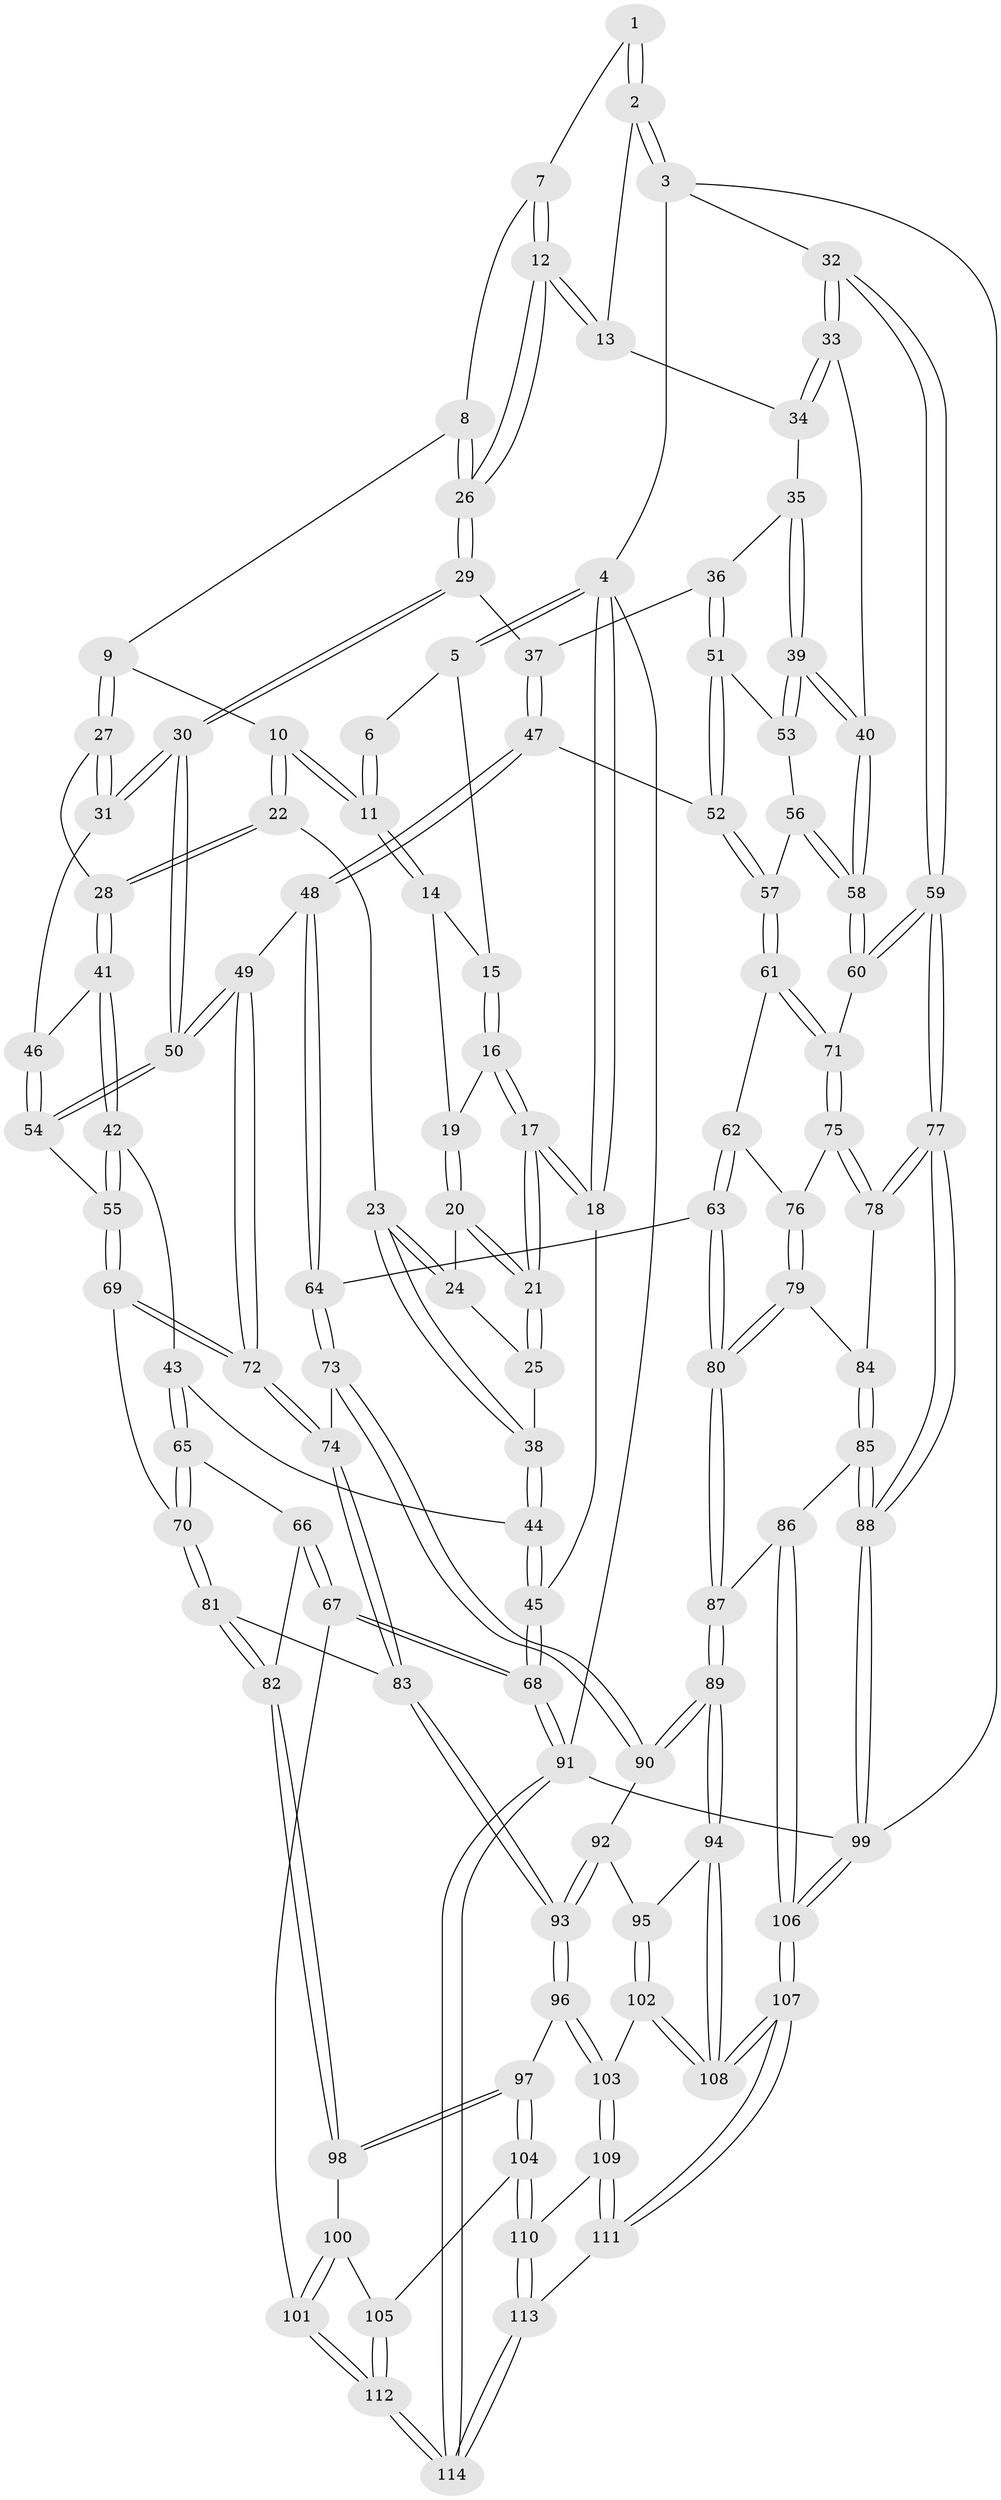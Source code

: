 // coarse degree distribution, {4: 0.4084507042253521, 6: 0.09859154929577464, 8: 0.014084507042253521, 5: 0.4084507042253521, 3: 0.07042253521126761}
// Generated by graph-tools (version 1.1) at 2025/42/03/06/25 10:42:27]
// undirected, 114 vertices, 282 edges
graph export_dot {
graph [start="1"]
  node [color=gray90,style=filled];
  1 [pos="+0.34911892827122176+0"];
  2 [pos="+0.8887630249026851+0"];
  3 [pos="+1+0"];
  4 [pos="+0+0"];
  5 [pos="+0+0"];
  6 [pos="+0.3449849361788853+0"];
  7 [pos="+0.3866272139848584+0"];
  8 [pos="+0.44443959869346816+0.1548176628073553"];
  9 [pos="+0.40863801079309975+0.18750407303393118"];
  10 [pos="+0.2322908580498786+0.1542394645768883"];
  11 [pos="+0.22064591797948724+0.10406539143696597"];
  12 [pos="+0.6620701531047708+0.16349410128413974"];
  13 [pos="+0.7891113137060193+0.048231480186201735"];
  14 [pos="+0.14623366509469068+0.10047641784401419"];
  15 [pos="+0.033957814544721805+0.0015851028008607437"];
  16 [pos="+0.036901026602645604+0.12726162315191336"];
  17 [pos="+0+0.20554225164914355"];
  18 [pos="+0+0.2070309981647937"];
  19 [pos="+0.0714960950232322+0.14934516292866654"];
  20 [pos="+0.0721480461821115+0.19365548106639902"];
  21 [pos="+0+0.21258331208412298"];
  22 [pos="+0.20920853434426875+0.24197253134397448"];
  23 [pos="+0.1468873791102413+0.2571211624893456"];
  24 [pos="+0.07222313557198157+0.1938057093190536"];
  25 [pos="+0.018182348259331207+0.26439675696957887"];
  26 [pos="+0.6263062235324636+0.20700513249161143"];
  27 [pos="+0.3897650159639914+0.25698157583270803"];
  28 [pos="+0.26676537984682586+0.315381618957676"];
  29 [pos="+0.6225286480286311+0.26481695004238254"];
  30 [pos="+0.5189071607002835+0.3659233610695995"];
  31 [pos="+0.4602948198109298+0.35504757287896305"];
  32 [pos="+1+0.35242411301108156"];
  33 [pos="+1+0.3571998959926155"];
  34 [pos="+0.7978151545330588+0.06561742079836243"];
  35 [pos="+0.8207404581067616+0.2848206522865292"];
  36 [pos="+0.7340131037610287+0.36651345807625707"];
  37 [pos="+0.6916938471406986+0.34439832640189"];
  38 [pos="+0.08453042409737446+0.3255563042478411"];
  39 [pos="+0.9496766352391333+0.3907341217502951"];
  40 [pos="+0.9575937127454617+0.39189765671581844"];
  41 [pos="+0.2672196022907713+0.32390278816134066"];
  42 [pos="+0.23023171712360677+0.41621575153259155"];
  43 [pos="+0.09208081427202867+0.45901114737027987"];
  44 [pos="+0.057246933242758806+0.44032587610523677"];
  45 [pos="+0+0.47382259744116956"];
  46 [pos="+0.39074822013660343+0.39511401407877333"];
  47 [pos="+0.6290031478501629+0.49720635612637387"];
  48 [pos="+0.5687997302079262+0.5256528397341302"];
  49 [pos="+0.5418070604775064+0.5206285126461748"];
  50 [pos="+0.5367361308293961+0.505787779854926"];
  51 [pos="+0.7523622873532402+0.38645427515720626"];
  52 [pos="+0.7278976565082412+0.5035809494361004"];
  53 [pos="+0.8226083047077689+0.4039073073126906"];
  54 [pos="+0.37441629418141636+0.4469110266152682"];
  55 [pos="+0.3187880114486674+0.5107380996052705"];
  56 [pos="+0.8072297327630277+0.4851151935567988"];
  57 [pos="+0.7513487346096427+0.531370108162245"];
  58 [pos="+0.9061754497578874+0.528972113539634"];
  59 [pos="+1+0.7157523066581543"];
  60 [pos="+0.9032458893140743+0.5479646949529705"];
  61 [pos="+0.7561849190572842+0.5466696203121532"];
  62 [pos="+0.7383387075611473+0.5862313249724524"];
  63 [pos="+0.6869732825968523+0.6493536919180879"];
  64 [pos="+0.6763229297035707+0.6517794786933423"];
  65 [pos="+0.126228413985913+0.5464440156428305"];
  66 [pos="+0.10849770485394059+0.6002749946277237"];
  67 [pos="+0+0.7784966252510542"];
  68 [pos="+0+0.7735862876485772"];
  69 [pos="+0.32319479893398106+0.5472834382202455"];
  70 [pos="+0.2524741441559318+0.590279326904218"];
  71 [pos="+0.8802093419142626+0.5734116664776803"];
  72 [pos="+0.4403626509344428+0.6256363084044151"];
  73 [pos="+0.6462444714810193+0.6986971785107995"];
  74 [pos="+0.4421205321840817+0.6590180612793777"];
  75 [pos="+0.876237307709555+0.6012423005653937"];
  76 [pos="+0.8179093229555258+0.6374290541405582"];
  77 [pos="+1+0.877525571868123"];
  78 [pos="+0.8814653326065274+0.6154290932832595"];
  79 [pos="+0.7851095667813686+0.6907851196982526"];
  80 [pos="+0.7743866109558822+0.6968345668241951"];
  81 [pos="+0.21828994533208432+0.7454885080145023"];
  82 [pos="+0.20677969172724175+0.7561129766472975"];
  83 [pos="+0.4297972434404012+0.7061737743048142"];
  84 [pos="+0.8756730103533722+0.699947188638296"];
  85 [pos="+0.9498139257098253+0.8265462908717176"];
  86 [pos="+0.8126257337901063+0.8290731008950453"];
  87 [pos="+0.7901798662620257+0.8199513897220806"];
  88 [pos="+1+0.9306189765964454"];
  89 [pos="+0.6785875424477398+0.8371649847122448"];
  90 [pos="+0.6412030421618371+0.7643459677162943"];
  91 [pos="+0+1"];
  92 [pos="+0.5142983180439379+0.7752155328324499"];
  93 [pos="+0.45000753882593647+0.7714824719530293"];
  94 [pos="+0.6773411006958618+0.8394061369747473"];
  95 [pos="+0.5891629538307431+0.8495322171882336"];
  96 [pos="+0.4406406593717609+0.8327095095048003"];
  97 [pos="+0.32223744513698666+0.8566009667575445"];
  98 [pos="+0.2060666170791092+0.7574282915987812"];
  99 [pos="+1+1"];
  100 [pos="+0.1847597763379326+0.7743149726719388"];
  101 [pos="+0.07857718148756154+0.8336716669087939"];
  102 [pos="+0.5066052904841228+0.8825943304055934"];
  103 [pos="+0.4571426272593194+0.8756872645068517"];
  104 [pos="+0.2920208191973884+0.9356543250490506"];
  105 [pos="+0.27284756869467613+0.9320357149545444"];
  106 [pos="+0.7328531703045211+1"];
  107 [pos="+0.6858175179438882+1"];
  108 [pos="+0.6520980287283141+0.9745343177615542"];
  109 [pos="+0.44449028917226163+0.9391988582894323"];
  110 [pos="+0.2999429698897029+0.9474567970398027"];
  111 [pos="+0.49531783274200974+1"];
  112 [pos="+0.13257170695169793+0.9564962864746487"];
  113 [pos="+0.30689672900716464+1"];
  114 [pos="+0.13746539620261886+1"];
  1 -- 2;
  1 -- 2;
  1 -- 7;
  2 -- 3;
  2 -- 3;
  2 -- 13;
  3 -- 4;
  3 -- 32;
  3 -- 99;
  4 -- 5;
  4 -- 5;
  4 -- 18;
  4 -- 18;
  4 -- 91;
  5 -- 6;
  5 -- 15;
  6 -- 11;
  6 -- 11;
  7 -- 8;
  7 -- 12;
  7 -- 12;
  8 -- 9;
  8 -- 26;
  8 -- 26;
  9 -- 10;
  9 -- 27;
  9 -- 27;
  10 -- 11;
  10 -- 11;
  10 -- 22;
  10 -- 22;
  11 -- 14;
  11 -- 14;
  12 -- 13;
  12 -- 13;
  12 -- 26;
  12 -- 26;
  13 -- 34;
  14 -- 15;
  14 -- 19;
  15 -- 16;
  15 -- 16;
  16 -- 17;
  16 -- 17;
  16 -- 19;
  17 -- 18;
  17 -- 18;
  17 -- 21;
  17 -- 21;
  18 -- 45;
  19 -- 20;
  19 -- 20;
  20 -- 21;
  20 -- 21;
  20 -- 24;
  21 -- 25;
  21 -- 25;
  22 -- 23;
  22 -- 28;
  22 -- 28;
  23 -- 24;
  23 -- 24;
  23 -- 38;
  23 -- 38;
  24 -- 25;
  25 -- 38;
  26 -- 29;
  26 -- 29;
  27 -- 28;
  27 -- 31;
  27 -- 31;
  28 -- 41;
  28 -- 41;
  29 -- 30;
  29 -- 30;
  29 -- 37;
  30 -- 31;
  30 -- 31;
  30 -- 50;
  30 -- 50;
  31 -- 46;
  32 -- 33;
  32 -- 33;
  32 -- 59;
  32 -- 59;
  33 -- 34;
  33 -- 34;
  33 -- 40;
  34 -- 35;
  35 -- 36;
  35 -- 39;
  35 -- 39;
  36 -- 37;
  36 -- 51;
  36 -- 51;
  37 -- 47;
  37 -- 47;
  38 -- 44;
  38 -- 44;
  39 -- 40;
  39 -- 40;
  39 -- 53;
  39 -- 53;
  40 -- 58;
  40 -- 58;
  41 -- 42;
  41 -- 42;
  41 -- 46;
  42 -- 43;
  42 -- 55;
  42 -- 55;
  43 -- 44;
  43 -- 65;
  43 -- 65;
  44 -- 45;
  44 -- 45;
  45 -- 68;
  45 -- 68;
  46 -- 54;
  46 -- 54;
  47 -- 48;
  47 -- 48;
  47 -- 52;
  48 -- 49;
  48 -- 64;
  48 -- 64;
  49 -- 50;
  49 -- 50;
  49 -- 72;
  49 -- 72;
  50 -- 54;
  50 -- 54;
  51 -- 52;
  51 -- 52;
  51 -- 53;
  52 -- 57;
  52 -- 57;
  53 -- 56;
  54 -- 55;
  55 -- 69;
  55 -- 69;
  56 -- 57;
  56 -- 58;
  56 -- 58;
  57 -- 61;
  57 -- 61;
  58 -- 60;
  58 -- 60;
  59 -- 60;
  59 -- 60;
  59 -- 77;
  59 -- 77;
  60 -- 71;
  61 -- 62;
  61 -- 71;
  61 -- 71;
  62 -- 63;
  62 -- 63;
  62 -- 76;
  63 -- 64;
  63 -- 80;
  63 -- 80;
  64 -- 73;
  64 -- 73;
  65 -- 66;
  65 -- 70;
  65 -- 70;
  66 -- 67;
  66 -- 67;
  66 -- 82;
  67 -- 68;
  67 -- 68;
  67 -- 101;
  68 -- 91;
  68 -- 91;
  69 -- 70;
  69 -- 72;
  69 -- 72;
  70 -- 81;
  70 -- 81;
  71 -- 75;
  71 -- 75;
  72 -- 74;
  72 -- 74;
  73 -- 74;
  73 -- 90;
  73 -- 90;
  74 -- 83;
  74 -- 83;
  75 -- 76;
  75 -- 78;
  75 -- 78;
  76 -- 79;
  76 -- 79;
  77 -- 78;
  77 -- 78;
  77 -- 88;
  77 -- 88;
  78 -- 84;
  79 -- 80;
  79 -- 80;
  79 -- 84;
  80 -- 87;
  80 -- 87;
  81 -- 82;
  81 -- 82;
  81 -- 83;
  82 -- 98;
  82 -- 98;
  83 -- 93;
  83 -- 93;
  84 -- 85;
  84 -- 85;
  85 -- 86;
  85 -- 88;
  85 -- 88;
  86 -- 87;
  86 -- 106;
  86 -- 106;
  87 -- 89;
  87 -- 89;
  88 -- 99;
  88 -- 99;
  89 -- 90;
  89 -- 90;
  89 -- 94;
  89 -- 94;
  90 -- 92;
  91 -- 114;
  91 -- 114;
  91 -- 99;
  92 -- 93;
  92 -- 93;
  92 -- 95;
  93 -- 96;
  93 -- 96;
  94 -- 95;
  94 -- 108;
  94 -- 108;
  95 -- 102;
  95 -- 102;
  96 -- 97;
  96 -- 103;
  96 -- 103;
  97 -- 98;
  97 -- 98;
  97 -- 104;
  97 -- 104;
  98 -- 100;
  99 -- 106;
  99 -- 106;
  100 -- 101;
  100 -- 101;
  100 -- 105;
  101 -- 112;
  101 -- 112;
  102 -- 103;
  102 -- 108;
  102 -- 108;
  103 -- 109;
  103 -- 109;
  104 -- 105;
  104 -- 110;
  104 -- 110;
  105 -- 112;
  105 -- 112;
  106 -- 107;
  106 -- 107;
  107 -- 108;
  107 -- 108;
  107 -- 111;
  107 -- 111;
  109 -- 110;
  109 -- 111;
  109 -- 111;
  110 -- 113;
  110 -- 113;
  111 -- 113;
  112 -- 114;
  112 -- 114;
  113 -- 114;
  113 -- 114;
}
